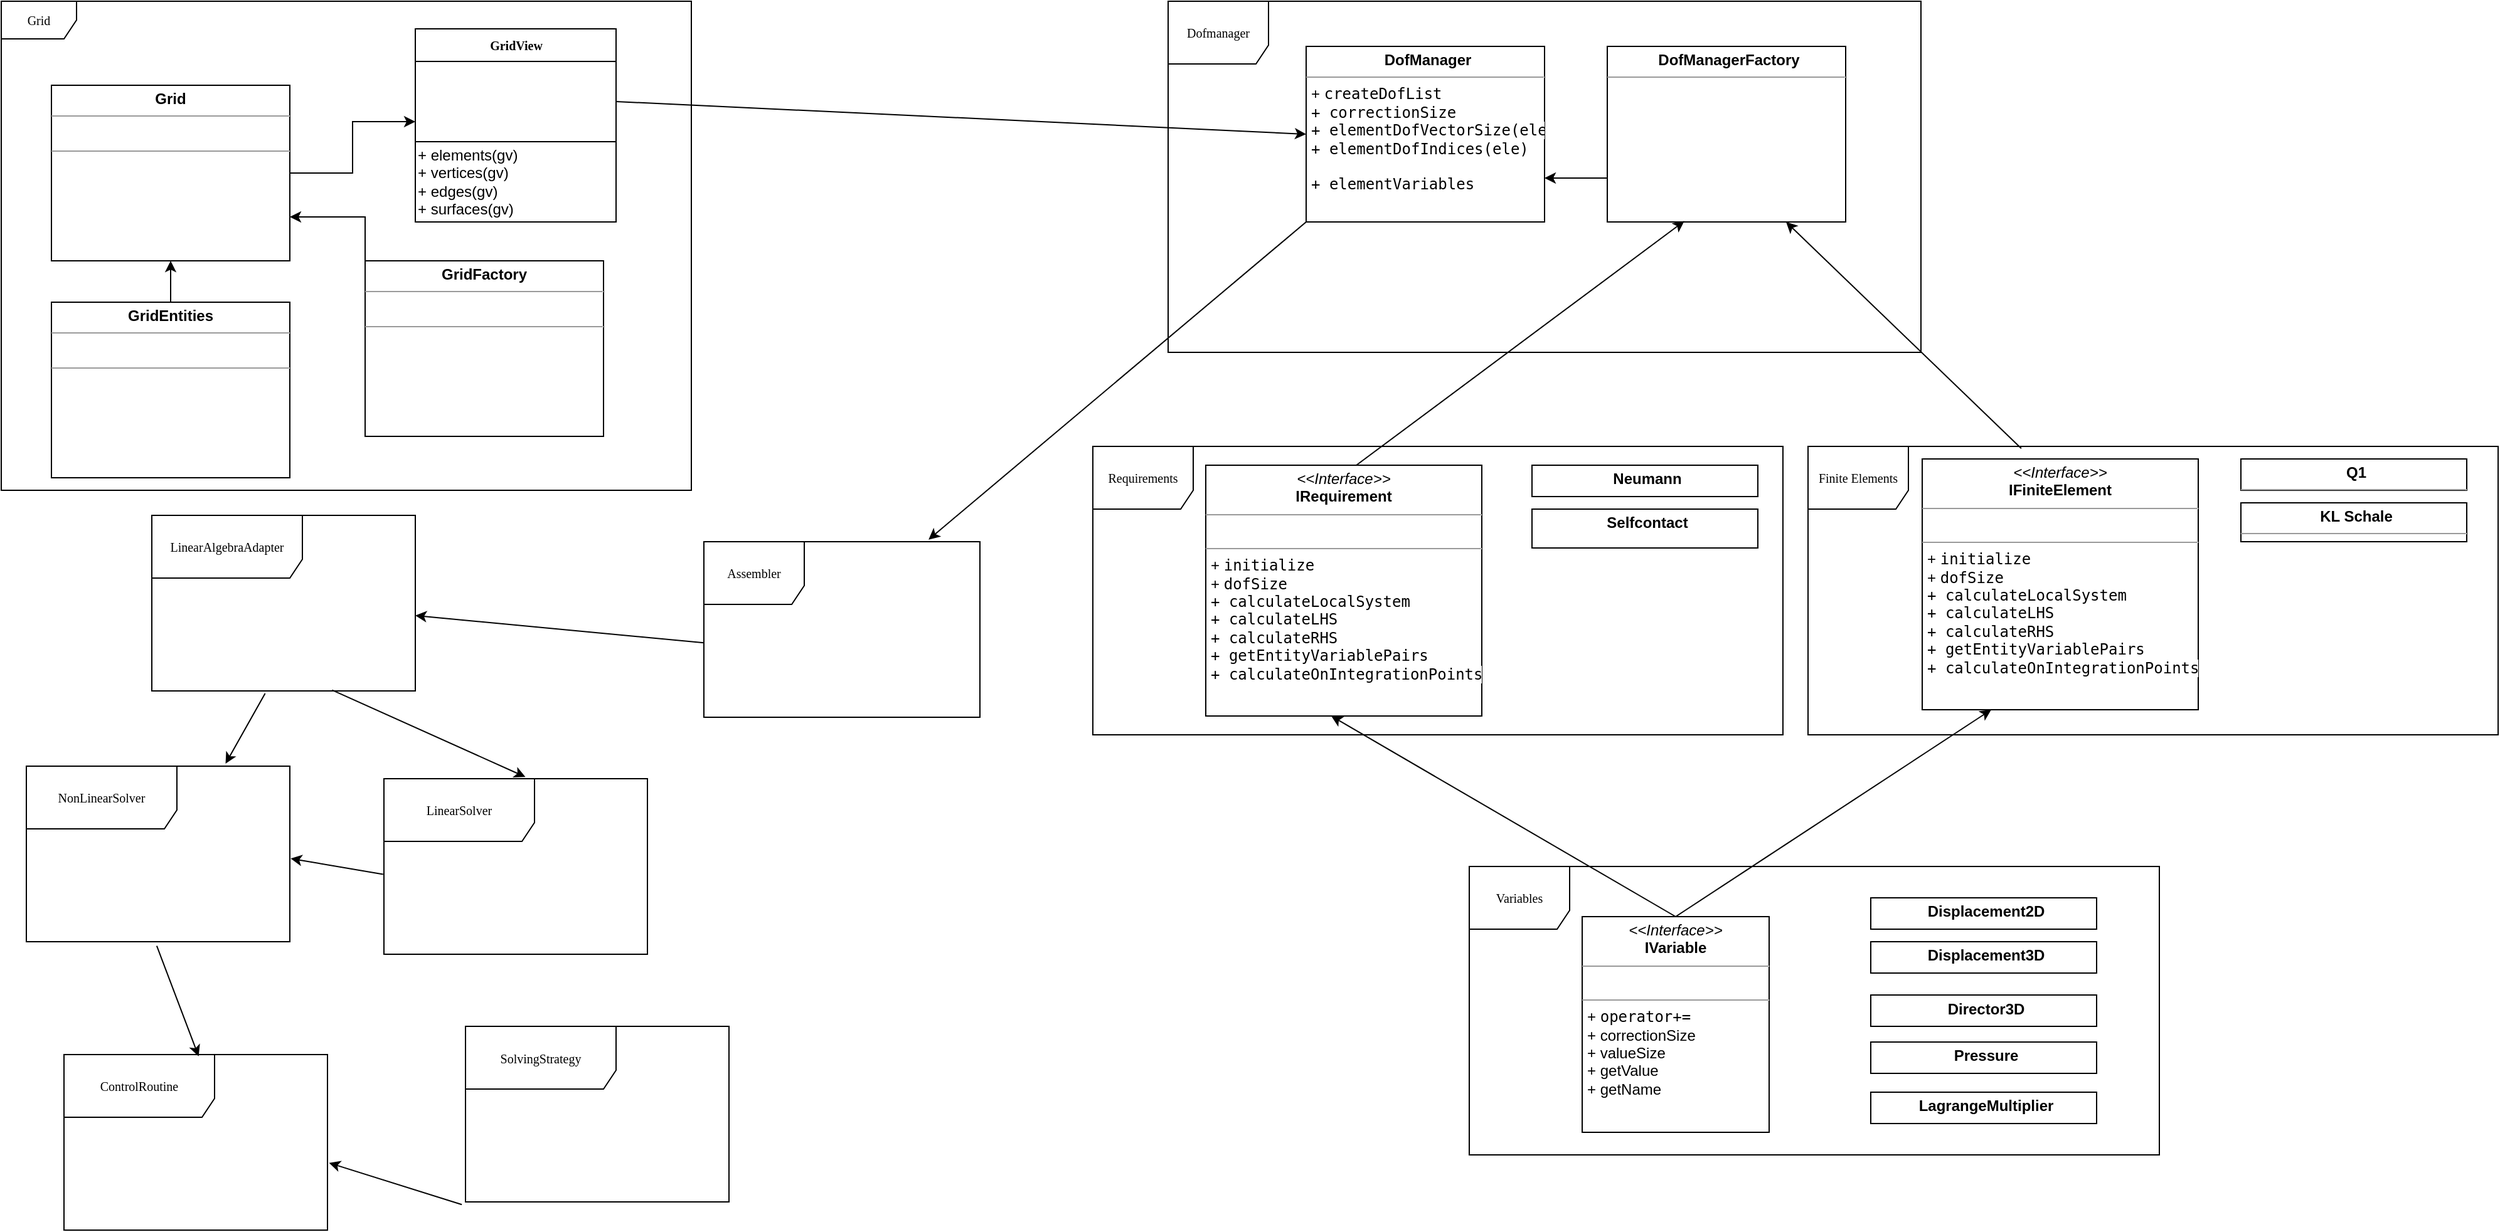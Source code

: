 <mxfile version="14.8.2"><diagram name="Page-1" id="c4acf3e9-155e-7222-9cf6-157b1a14988f"><mxGraphModel dx="1817" dy="877" grid="1" gridSize="10" guides="1" tooltips="1" connect="1" arrows="1" fold="1" page="1" pageScale="1" pageWidth="827" pageHeight="1169" background="none" math="0" shadow="0"><root><mxCell id="0"/><mxCell id="1" parent="0"/><mxCell id="g3qYvioin09v0p6BItIm-24" value="Dofmanager" style="shape=umlFrame;whiteSpace=wrap;html=1;rounded=0;shadow=0;comic=0;labelBackgroundColor=none;strokeWidth=1;fontFamily=Verdana;fontSize=10;align=center;width=80;height=50;" vertex="1" parent="1"><mxGeometry x="950" y="20" width="600" height="280" as="geometry"/></mxCell><mxCell id="g3qYvioin09v0p6BItIm-16" value="Finite Elements" style="shape=umlFrame;whiteSpace=wrap;html=1;rounded=0;shadow=0;comic=0;labelBackgroundColor=none;strokeWidth=1;fontFamily=Verdana;fontSize=10;align=center;width=80;height=50;" vertex="1" parent="1"><mxGeometry x="1460" y="375" width="550" height="230" as="geometry"/></mxCell><mxCell id="17acba5748e5396b-1" value="Grid" style="shape=umlFrame;whiteSpace=wrap;html=1;rounded=0;shadow=0;comic=0;labelBackgroundColor=none;strokeWidth=1;fontFamily=Verdana;fontSize=10;align=center;" parent="1" vertex="1"><mxGeometry x="20" y="20" width="550" height="390" as="geometry"/></mxCell><mxCell id="17acba5748e5396b-20" value="&lt;b&gt;GridView&lt;/b&gt;" style="swimlane;html=1;fontStyle=0;childLayout=stackLayout;horizontal=1;startSize=26;fillColor=none;horizontalStack=0;resizeParent=1;resizeLast=0;collapsible=1;marginBottom=0;swimlaneFillColor=#ffffff;rounded=0;shadow=0;comic=0;labelBackgroundColor=none;strokeWidth=1;fontFamily=Verdana;fontSize=10;align=center;" parent="1" vertex="1"><mxGeometry x="350" y="42" width="160" height="154" as="geometry"/></mxCell><mxCell id="g3qYvioin09v0p6BItIm-1" value="" style="rounded=0;whiteSpace=wrap;html=1;align=left;" vertex="1" parent="17acba5748e5396b-20"><mxGeometry y="26" width="160" height="64" as="geometry"/></mxCell><mxCell id="g3qYvioin09v0p6BItIm-2" value="+ elements(gv)&lt;br&gt;+ vertices(gv)&lt;br&gt;+ edges(gv)&lt;br&gt;+ surfaces(gv)" style="rounded=0;whiteSpace=wrap;html=1;align=left;" vertex="1" parent="17acba5748e5396b-20"><mxGeometry y="90" width="160" height="64" as="geometry"/></mxCell><mxCell id="g3qYvioin09v0p6BItIm-11" style="edgeStyle=orthogonalEdgeStyle;rounded=0;orthogonalLoop=1;jettySize=auto;html=1;exitX=1;exitY=0.5;exitDx=0;exitDy=0;entryX=0;entryY=0.75;entryDx=0;entryDy=0;" edge="1" parent="1" source="5d2195bd80daf111-18" target="g3qYvioin09v0p6BItIm-1"><mxGeometry relative="1" as="geometry"/></mxCell><mxCell id="5d2195bd80daf111-18" value="&lt;p style=&quot;margin: 0px ; margin-top: 4px ; text-align: center&quot;&gt;&lt;b&gt;Grid&lt;/b&gt;&lt;/p&gt;&lt;hr size=&quot;1&quot;&gt;&lt;p style=&quot;margin: 0px ; margin-left: 4px&quot;&gt;&lt;br&gt;&lt;/p&gt;&lt;hr size=&quot;1&quot;&gt;&lt;p style=&quot;margin: 0px ; margin-left: 4px&quot;&gt;&lt;br&gt;&lt;/p&gt;" style="verticalAlign=top;align=left;overflow=fill;fontSize=12;fontFamily=Helvetica;html=1;rounded=0;shadow=0;comic=0;labelBackgroundColor=none;strokeWidth=1" parent="1" vertex="1"><mxGeometry x="60" y="87" width="190" height="140" as="geometry"/></mxCell><mxCell id="5d2195bd80daf111-19" value="&lt;p style=&quot;margin: 0px ; margin-top: 4px ; text-align: center&quot;&gt;&lt;i&gt;&amp;lt;&amp;lt;Interface&amp;gt;&amp;gt;&lt;/i&gt;&lt;br&gt;&lt;b&gt;IFiniteElement&lt;/b&gt;&lt;/p&gt;&lt;hr size=&quot;1&quot;&gt;&lt;p style=&quot;margin: 0px ; margin-left: 4px&quot;&gt;&lt;br&gt;&lt;/p&gt;&lt;hr size=&quot;1&quot;&gt;&lt;p style=&quot;margin: 0px ; margin-left: 4px&quot;&gt;+&amp;nbsp;&lt;span style=&quot;background-color: rgb(255 , 255 , 255) ; font-family: &amp;#34;jetbrains mono&amp;#34; , monospace&quot;&gt;initialize&lt;/span&gt;&lt;/p&gt;&lt;p style=&quot;margin: 0px ; margin-left: 4px&quot;&gt;+&amp;nbsp;&lt;span style=&quot;background-color: rgb(255 , 255 , 255) ; font-family: &amp;#34;jetbrains mono&amp;#34; , monospace&quot;&gt;dofSize&lt;/span&gt;&lt;/p&gt;&lt;p style=&quot;margin: 0px ; margin-left: 4px&quot;&gt;&lt;span style=&quot;background-color: rgb(255 , 255 , 255) ; font-family: &amp;#34;jetbrains mono&amp;#34; , monospace&quot;&gt;+&amp;nbsp;&lt;/span&gt;&lt;span style=&quot;background-color: rgb(255 , 255 , 255) ; font-family: &amp;#34;jetbrains mono&amp;#34; , monospace&quot;&gt;calculateLocalSystem&lt;/span&gt;&lt;/p&gt;&lt;p style=&quot;margin: 0px ; margin-left: 4px&quot;&gt;&lt;span style=&quot;background-color: rgb(255 , 255 , 255) ; font-family: &amp;#34;jetbrains mono&amp;#34; , monospace&quot;&gt;+&amp;nbsp;&lt;/span&gt;&lt;span style=&quot;background-color: rgb(255 , 255 , 255) ; font-family: &amp;#34;jetbrains mono&amp;#34; , monospace&quot;&gt;calculateLHS&lt;/span&gt;&lt;/p&gt;&lt;p style=&quot;margin: 0px ; margin-left: 4px&quot;&gt;&lt;span style=&quot;background-color: rgb(255 , 255 , 255) ; font-family: &amp;#34;jetbrains mono&amp;#34; , monospace&quot;&gt;+&amp;nbsp;&lt;/span&gt;&lt;span style=&quot;background-color: rgb(255 , 255 , 255) ; font-family: &amp;#34;jetbrains mono&amp;#34; , monospace&quot;&gt;calculateRHS&lt;/span&gt;&lt;/p&gt;&lt;p style=&quot;margin: 0px ; margin-left: 4px&quot;&gt;&lt;span style=&quot;background-color: rgb(255 , 255 , 255) ; font-family: &amp;#34;jetbrains mono&amp;#34; , monospace&quot;&gt;+&amp;nbsp;&lt;/span&gt;&lt;span style=&quot;background-color: rgb(255 , 255 , 255) ; font-family: &amp;#34;jetbrains mono&amp;#34; , monospace&quot;&gt;getEntityVariablePairs&lt;/span&gt;&lt;/p&gt;&lt;p style=&quot;margin: 0px ; margin-left: 4px&quot;&gt;&lt;span style=&quot;background-color: rgb(255 , 255 , 255) ; font-family: &amp;#34;jetbrains mono&amp;#34; , monospace&quot;&gt;+ calculateOnIntegrationPoints&lt;/span&gt;&lt;/p&gt;" style="verticalAlign=top;align=left;overflow=fill;fontSize=12;fontFamily=Helvetica;html=1;rounded=0;shadow=0;comic=0;labelBackgroundColor=none;strokeWidth=1" parent="1" vertex="1"><mxGeometry x="1551" y="385" width="220" height="200" as="geometry"/></mxCell><mxCell id="g3qYvioin09v0p6BItIm-6" style="edgeStyle=orthogonalEdgeStyle;rounded=0;orthogonalLoop=1;jettySize=auto;html=1;exitX=0.5;exitY=0;exitDx=0;exitDy=0;" edge="1" parent="1" source="g3qYvioin09v0p6BItIm-4" target="5d2195bd80daf111-18"><mxGeometry relative="1" as="geometry"/></mxCell><mxCell id="g3qYvioin09v0p6BItIm-4" value="&lt;p style=&quot;margin: 0px ; margin-top: 4px ; text-align: center&quot;&gt;&lt;b&gt;GridEntities&lt;/b&gt;&lt;/p&gt;&lt;hr size=&quot;1&quot;&gt;&lt;p style=&quot;margin: 0px ; margin-left: 4px&quot;&gt;&lt;br&gt;&lt;/p&gt;&lt;hr size=&quot;1&quot;&gt;&lt;p style=&quot;margin: 0px ; margin-left: 4px&quot;&gt;&lt;br&gt;&lt;/p&gt;" style="verticalAlign=top;align=left;overflow=fill;fontSize=12;fontFamily=Helvetica;html=1;rounded=0;shadow=0;comic=0;labelBackgroundColor=none;strokeWidth=1" vertex="1" parent="1"><mxGeometry x="60" y="260" width="190" height="140" as="geometry"/></mxCell><mxCell id="g3qYvioin09v0p6BItIm-9" style="edgeStyle=orthogonalEdgeStyle;rounded=0;orthogonalLoop=1;jettySize=auto;html=1;exitX=0;exitY=0;exitDx=0;exitDy=0;entryX=1;entryY=0.75;entryDx=0;entryDy=0;" edge="1" parent="1" source="g3qYvioin09v0p6BItIm-7" target="5d2195bd80daf111-18"><mxGeometry relative="1" as="geometry"/></mxCell><mxCell id="g3qYvioin09v0p6BItIm-7" value="&lt;p style=&quot;margin: 0px ; margin-top: 4px ; text-align: center&quot;&gt;&lt;b&gt;GridFactory&lt;/b&gt;&lt;/p&gt;&lt;hr size=&quot;1&quot;&gt;&lt;p style=&quot;margin: 0px ; margin-left: 4px&quot;&gt;&lt;br&gt;&lt;/p&gt;&lt;hr size=&quot;1&quot;&gt;&lt;p style=&quot;margin: 0px ; margin-left: 4px&quot;&gt;&lt;br&gt;&lt;/p&gt;" style="verticalAlign=top;align=left;overflow=fill;fontSize=12;fontFamily=Helvetica;html=1;rounded=0;shadow=0;comic=0;labelBackgroundColor=none;strokeWidth=1" vertex="1" parent="1"><mxGeometry x="310" y="227" width="190" height="140" as="geometry"/></mxCell><mxCell id="g3qYvioin09v0p6BItIm-15" value="&lt;p style=&quot;margin: 0px ; margin-top: 4px ; text-align: center&quot;&gt;&lt;/p&gt;&lt;p style=&quot;text-align: center ; margin: 0px 0px 0px 4px&quot;&gt;&lt;b&gt;DofManager&lt;/b&gt;&lt;/p&gt;&lt;hr size=&quot;1&quot;&gt;&lt;p style=&quot;margin: 0px ; margin-left: 4px&quot;&gt;+&amp;nbsp;&lt;span style=&quot;background-color: rgb(255 , 255 , 255) ; font-family: &amp;#34;jetbrains mono&amp;#34; , monospace&quot;&gt;createDofList&lt;/span&gt;&lt;/p&gt;&lt;p style=&quot;margin: 0px ; margin-left: 4px&quot;&gt;&lt;span style=&quot;background-color: rgb(255 , 255 , 255) ; font-family: &amp;#34;jetbrains mono&amp;#34; , monospace&quot;&gt;+&amp;nbsp;&lt;/span&gt;&lt;span style=&quot;background-color: rgb(255 , 255 , 255) ; font-family: &amp;#34;jetbrains mono&amp;#34; , monospace&quot;&gt;correctionSize&lt;/span&gt;&lt;/p&gt;&lt;p style=&quot;margin: 0px ; margin-left: 4px&quot;&gt;&lt;span style=&quot;background-color: rgb(255 , 255 , 255) ; font-family: &amp;#34;jetbrains mono&amp;#34; , monospace&quot;&gt;+&amp;nbsp;&lt;/span&gt;&lt;span style=&quot;background-color: rgb(255 , 255 , 255) ; font-family: &amp;#34;jetbrains mono&amp;#34; , monospace&quot;&gt;elementDofVectorSize(ele)&lt;/span&gt;&lt;/p&gt;&lt;p style=&quot;margin: 0px ; margin-left: 4px&quot;&gt;&lt;span style=&quot;background-color: rgb(255 , 255 , 255) ; font-family: &amp;#34;jetbrains mono&amp;#34; , monospace&quot;&gt;+&amp;nbsp;&lt;/span&gt;&lt;span style=&quot;background-color: rgb(255 , 255 , 255) ; font-family: &amp;#34;jetbrains mono&amp;#34; , monospace&quot;&gt;elementDofIndices(ele)&lt;/span&gt;&lt;/p&gt;&lt;span style=&quot;font-family: &amp;#34;jetbrains mono&amp;#34; , monospace ; background-color: rgb(255 , 255 , 255)&quot;&gt;&lt;br&gt;&lt;/span&gt;&lt;p style=&quot;margin: 0px ; margin-left: 4px&quot;&gt;&lt;span style=&quot;background-color: rgb(255 , 255 , 255) ; font-family: &amp;#34;jetbrains mono&amp;#34; , monospace&quot;&gt;+&amp;nbsp;&lt;/span&gt;&lt;span style=&quot;background-color: rgb(255 , 255 , 255) ; font-family: &amp;#34;jetbrains mono&amp;#34; , monospace&quot;&gt;elementVariables&lt;/span&gt;&lt;/p&gt;" style="verticalAlign=top;align=left;overflow=fill;fontSize=12;fontFamily=Helvetica;html=1;rounded=0;shadow=0;comic=0;labelBackgroundColor=none;strokeWidth=1" vertex="1" parent="1"><mxGeometry x="1060" y="56" width="190" height="140" as="geometry"/></mxCell><mxCell id="g3qYvioin09v0p6BItIm-18" value="&lt;p style=&quot;margin: 0px ; margin-top: 4px ; text-align: center&quot;&gt;&lt;/p&gt;&lt;p style=&quot;text-align: center ; margin: 0px 0px 0px 4px&quot;&gt;&lt;b&gt;Q1&lt;/b&gt;&lt;/p&gt;&lt;hr size=&quot;1&quot;&gt;&lt;p style=&quot;margin: 0px ; margin-left: 4px&quot;&gt;&lt;br&gt;&lt;/p&gt;" style="verticalAlign=top;align=left;overflow=fill;fontSize=12;fontFamily=Helvetica;html=1;rounded=0;shadow=0;comic=0;labelBackgroundColor=none;strokeWidth=1" vertex="1" parent="1"><mxGeometry x="1805" y="385" width="180" height="25" as="geometry"/></mxCell><mxCell id="g3qYvioin09v0p6BItIm-19" value="&lt;p style=&quot;margin: 0px ; margin-top: 4px ; text-align: center&quot;&gt;&lt;/p&gt;&lt;p style=&quot;text-align: center ; margin: 0px 0px 0px 4px&quot;&gt;&lt;b&gt;KL Schale&lt;/b&gt;&lt;/p&gt;&lt;hr size=&quot;1&quot;&gt;&lt;p style=&quot;margin: 0px ; margin-left: 4px&quot;&gt;&lt;br&gt;&lt;/p&gt;" style="verticalAlign=top;align=left;overflow=fill;fontSize=12;fontFamily=Helvetica;html=1;rounded=0;shadow=0;comic=0;labelBackgroundColor=none;strokeWidth=1" vertex="1" parent="1"><mxGeometry x="1805" y="420" width="180" height="31" as="geometry"/></mxCell><mxCell id="g3qYvioin09v0p6BItIm-25" value="&lt;p style=&quot;margin: 0px ; margin-top: 4px ; text-align: center&quot;&gt;&lt;/p&gt;&lt;p style=&quot;text-align: center ; margin: 0px 0px 0px 4px&quot;&gt;&lt;b&gt;DofManagerFactory&lt;/b&gt;&lt;/p&gt;&lt;hr size=&quot;1&quot;&gt;&lt;p style=&quot;margin: 0px ; margin-left: 4px&quot;&gt;&lt;br&gt;&lt;/p&gt;" style="verticalAlign=top;align=left;overflow=fill;fontSize=12;fontFamily=Helvetica;html=1;rounded=0;shadow=0;comic=0;labelBackgroundColor=none;strokeWidth=1" vertex="1" parent="1"><mxGeometry x="1300" y="56" width="190" height="140" as="geometry"/></mxCell><mxCell id="g3qYvioin09v0p6BItIm-26" value="Variables" style="shape=umlFrame;whiteSpace=wrap;html=1;rounded=0;shadow=0;comic=0;labelBackgroundColor=none;strokeWidth=1;fontFamily=Verdana;fontSize=10;align=center;width=80;height=50;" vertex="1" parent="1"><mxGeometry x="1190" y="710" width="550" height="230" as="geometry"/></mxCell><mxCell id="g3qYvioin09v0p6BItIm-27" value="&lt;p style=&quot;margin: 0px ; margin-top: 4px ; text-align: center&quot;&gt;&lt;i&gt;&amp;lt;&amp;lt;Interface&amp;gt;&amp;gt;&lt;/i&gt;&lt;br&gt;&lt;b&gt;IVariable&lt;/b&gt;&lt;/p&gt;&lt;hr size=&quot;1&quot;&gt;&lt;p style=&quot;margin: 0px ; margin-left: 4px&quot;&gt;&lt;br&gt;&lt;/p&gt;&lt;hr size=&quot;1&quot;&gt;&lt;p style=&quot;margin: 0px ; margin-left: 4px&quot;&gt;+&amp;nbsp;&lt;span style=&quot;background-color: rgb(255 , 255 , 255) ; font-family: &amp;#34;jetbrains mono&amp;#34; , monospace&quot;&gt;operator+=&lt;/span&gt;&lt;/p&gt;&lt;p style=&quot;margin: 0px ; margin-left: 4px&quot;&gt;+ correctionSize&lt;/p&gt;&lt;p style=&quot;margin: 0px ; margin-left: 4px&quot;&gt;+ valueSize&lt;/p&gt;&lt;p style=&quot;margin: 0px ; margin-left: 4px&quot;&gt;+ getValue&lt;/p&gt;&lt;p style=&quot;margin: 0px ; margin-left: 4px&quot;&gt;+ getName&lt;/p&gt;" style="verticalAlign=top;align=left;overflow=fill;fontSize=12;fontFamily=Helvetica;html=1;rounded=0;shadow=0;comic=0;labelBackgroundColor=none;strokeWidth=1" vertex="1" parent="1"><mxGeometry x="1280" y="750" width="149" height="172" as="geometry"/></mxCell><mxCell id="g3qYvioin09v0p6BItIm-28" value="Assembler" style="shape=umlFrame;whiteSpace=wrap;html=1;rounded=0;shadow=0;comic=0;labelBackgroundColor=none;strokeWidth=1;fontFamily=Verdana;fontSize=10;align=center;width=80;height=50;" vertex="1" parent="1"><mxGeometry x="580" y="451" width="220" height="140" as="geometry"/></mxCell><mxCell id="g3qYvioin09v0p6BItIm-29" value="" style="endArrow=classic;html=1;exitX=1;exitY=0.5;exitDx=0;exitDy=0;entryX=0;entryY=0.5;entryDx=0;entryDy=0;" edge="1" parent="1" source="g3qYvioin09v0p6BItIm-1" target="g3qYvioin09v0p6BItIm-15"><mxGeometry width="50" height="50" relative="1" as="geometry"><mxPoint x="570" y="490" as="sourcePoint"/><mxPoint x="620" y="440" as="targetPoint"/></mxGeometry></mxCell><mxCell id="g3qYvioin09v0p6BItIm-30" value="" style="endArrow=classic;html=1;exitX=0;exitY=0.75;exitDx=0;exitDy=0;entryX=1;entryY=0.75;entryDx=0;entryDy=0;" edge="1" parent="1" source="g3qYvioin09v0p6BItIm-25" target="g3qYvioin09v0p6BItIm-15"><mxGeometry width="50" height="50" relative="1" as="geometry"><mxPoint x="570" y="490" as="sourcePoint"/><mxPoint x="620" y="440" as="targetPoint"/></mxGeometry></mxCell><mxCell id="g3qYvioin09v0p6BItIm-31" value="" style="endArrow=classic;html=1;exitX=0;exitY=1;exitDx=0;exitDy=0;entryX=0.814;entryY=-0.012;entryDx=0;entryDy=0;entryPerimeter=0;" edge="1" parent="1" source="g3qYvioin09v0p6BItIm-15" target="g3qYvioin09v0p6BItIm-28"><mxGeometry width="50" height="50" relative="1" as="geometry"><mxPoint x="570" y="490" as="sourcePoint"/><mxPoint x="620" y="440" as="targetPoint"/></mxGeometry></mxCell><mxCell id="g3qYvioin09v0p6BItIm-32" value="LinearAlgebraAdapter" style="shape=umlFrame;whiteSpace=wrap;html=1;rounded=0;shadow=0;comic=0;labelBackgroundColor=none;strokeWidth=1;fontFamily=Verdana;fontSize=10;align=center;width=120;height=50;" vertex="1" parent="1"><mxGeometry x="140" y="430" width="210" height="140" as="geometry"/></mxCell><mxCell id="g3qYvioin09v0p6BItIm-33" value="ControlRoutine" style="shape=umlFrame;whiteSpace=wrap;html=1;rounded=0;shadow=0;comic=0;labelBackgroundColor=none;strokeWidth=1;fontFamily=Verdana;fontSize=10;align=center;width=120;height=50;" vertex="1" parent="1"><mxGeometry x="70" y="860" width="210" height="140" as="geometry"/></mxCell><mxCell id="g3qYvioin09v0p6BItIm-34" value="LinearSolver" style="shape=umlFrame;whiteSpace=wrap;html=1;rounded=0;shadow=0;comic=0;labelBackgroundColor=none;strokeWidth=1;fontFamily=Verdana;fontSize=10;align=center;width=120;height=50;" vertex="1" parent="1"><mxGeometry x="325" y="640" width="210" height="140" as="geometry"/></mxCell><mxCell id="g3qYvioin09v0p6BItIm-35" value="NonLinearSolver" style="shape=umlFrame;whiteSpace=wrap;html=1;rounded=0;shadow=0;comic=0;labelBackgroundColor=none;strokeWidth=1;fontFamily=Verdana;fontSize=10;align=center;width=120;height=50;" vertex="1" parent="1"><mxGeometry x="40" y="630" width="210" height="140" as="geometry"/></mxCell><mxCell id="g3qYvioin09v0p6BItIm-36" value="" style="endArrow=classic;html=1;exitX=-0.003;exitY=0.545;exitDx=0;exitDy=0;exitPerimeter=0;entryX=1.003;entryY=0.526;entryDx=0;entryDy=0;entryPerimeter=0;" edge="1" parent="1" source="g3qYvioin09v0p6BItIm-34" target="g3qYvioin09v0p6BItIm-35"><mxGeometry width="50" height="50" relative="1" as="geometry"><mxPoint x="570" y="490" as="sourcePoint"/><mxPoint x="620" y="440" as="targetPoint"/></mxGeometry></mxCell><mxCell id="g3qYvioin09v0p6BItIm-37" value="" style="endArrow=classic;html=1;exitX=0;exitY=0.576;exitDx=0;exitDy=0;exitPerimeter=0;" edge="1" parent="1" source="g3qYvioin09v0p6BItIm-28" target="g3qYvioin09v0p6BItIm-32"><mxGeometry width="50" height="50" relative="1" as="geometry"><mxPoint x="570" y="490" as="sourcePoint"/><mxPoint x="520" y="490" as="targetPoint"/></mxGeometry></mxCell><mxCell id="g3qYvioin09v0p6BItIm-38" value="" style="endArrow=classic;html=1;entryX=0.537;entryY=-0.01;entryDx=0;entryDy=0;entryPerimeter=0;exitX=0.684;exitY=0.995;exitDx=0;exitDy=0;exitPerimeter=0;" edge="1" parent="1" source="g3qYvioin09v0p6BItIm-32" target="g3qYvioin09v0p6BItIm-34"><mxGeometry width="50" height="50" relative="1" as="geometry"><mxPoint x="570" y="490" as="sourcePoint"/><mxPoint x="620" y="440" as="targetPoint"/></mxGeometry></mxCell><mxCell id="g3qYvioin09v0p6BItIm-39" value="" style="endArrow=classic;html=1;exitX=0.43;exitY=1.014;exitDx=0;exitDy=0;exitPerimeter=0;entryX=0.756;entryY=-0.014;entryDx=0;entryDy=0;entryPerimeter=0;" edge="1" parent="1" source="g3qYvioin09v0p6BItIm-32" target="g3qYvioin09v0p6BItIm-35"><mxGeometry width="50" height="50" relative="1" as="geometry"><mxPoint x="570" y="490" as="sourcePoint"/><mxPoint x="620" y="440" as="targetPoint"/></mxGeometry></mxCell><mxCell id="g3qYvioin09v0p6BItIm-40" value="" style="endArrow=classic;html=1;exitX=0.495;exitY=1.024;exitDx=0;exitDy=0;exitPerimeter=0;entryX=0.511;entryY=0.01;entryDx=0;entryDy=0;entryPerimeter=0;" edge="1" parent="1" source="g3qYvioin09v0p6BItIm-35" target="g3qYvioin09v0p6BItIm-33"><mxGeometry width="50" height="50" relative="1" as="geometry"><mxPoint x="570" y="690" as="sourcePoint"/><mxPoint x="620" y="640" as="targetPoint"/></mxGeometry></mxCell><mxCell id="g3qYvioin09v0p6BItIm-41" value="Requirements" style="shape=umlFrame;whiteSpace=wrap;html=1;rounded=0;shadow=0;comic=0;labelBackgroundColor=none;strokeWidth=1;fontFamily=Verdana;fontSize=10;align=center;width=80;height=50;" vertex="1" parent="1"><mxGeometry x="890" y="375" width="550" height="230" as="geometry"/></mxCell><mxCell id="g3qYvioin09v0p6BItIm-42" value="&lt;p style=&quot;margin: 0px ; margin-top: 4px ; text-align: center&quot;&gt;&lt;i&gt;&amp;lt;&amp;lt;Interface&amp;gt;&amp;gt;&lt;/i&gt;&lt;br&gt;&lt;b&gt;IRequirement&lt;/b&gt;&lt;/p&gt;&lt;hr size=&quot;1&quot;&gt;&lt;p style=&quot;margin: 0px ; margin-left: 4px&quot;&gt;&lt;br&gt;&lt;/p&gt;&lt;hr size=&quot;1&quot;&gt;&lt;p style=&quot;margin: 0px ; margin-left: 4px&quot;&gt;+&amp;nbsp;&lt;span style=&quot;background-color: rgb(255 , 255 , 255) ; font-family: &amp;#34;jetbrains mono&amp;#34; , monospace&quot;&gt;initialize&lt;/span&gt;&lt;/p&gt;&lt;p style=&quot;margin: 0px ; margin-left: 4px&quot;&gt;+&amp;nbsp;&lt;span style=&quot;background-color: rgb(255 , 255 , 255) ; font-family: &amp;#34;jetbrains mono&amp;#34; , monospace&quot;&gt;dofSize&lt;/span&gt;&lt;/p&gt;&lt;p style=&quot;margin: 0px ; margin-left: 4px&quot;&gt;&lt;span style=&quot;background-color: rgb(255 , 255 , 255) ; font-family: &amp;#34;jetbrains mono&amp;#34; , monospace&quot;&gt;+&amp;nbsp;&lt;/span&gt;&lt;span style=&quot;background-color: rgb(255 , 255 , 255) ; font-family: &amp;#34;jetbrains mono&amp;#34; , monospace&quot;&gt;calculateLocalSystem&lt;/span&gt;&lt;/p&gt;&lt;p style=&quot;margin: 0px ; margin-left: 4px&quot;&gt;&lt;span style=&quot;background-color: rgb(255 , 255 , 255) ; font-family: &amp;#34;jetbrains mono&amp;#34; , monospace&quot;&gt;+&amp;nbsp;&lt;/span&gt;&lt;span style=&quot;background-color: rgb(255 , 255 , 255) ; font-family: &amp;#34;jetbrains mono&amp;#34; , monospace&quot;&gt;calculateLHS&lt;/span&gt;&lt;/p&gt;&lt;p style=&quot;margin: 0px ; margin-left: 4px&quot;&gt;&lt;span style=&quot;background-color: rgb(255 , 255 , 255) ; font-family: &amp;#34;jetbrains mono&amp;#34; , monospace&quot;&gt;+&amp;nbsp;&lt;/span&gt;&lt;span style=&quot;background-color: rgb(255 , 255 , 255) ; font-family: &amp;#34;jetbrains mono&amp;#34; , monospace&quot;&gt;calculateRHS&lt;/span&gt;&lt;/p&gt;&lt;p style=&quot;margin: 0px ; margin-left: 4px&quot;&gt;&lt;span style=&quot;background-color: rgb(255 , 255 , 255) ; font-family: &amp;#34;jetbrains mono&amp;#34; , monospace&quot;&gt;+&amp;nbsp;&lt;/span&gt;&lt;span style=&quot;background-color: rgb(255 , 255 , 255) ; font-family: &amp;#34;jetbrains mono&amp;#34; , monospace&quot;&gt;getEntityVariablePairs&lt;/span&gt;&lt;/p&gt;&lt;p style=&quot;margin: 0px ; margin-left: 4px&quot;&gt;&lt;span style=&quot;background-color: rgb(255 , 255 , 255) ; font-family: &amp;#34;jetbrains mono&amp;#34; , monospace&quot;&gt;+ calculateOnIntegrationPoints&lt;/span&gt;&lt;/p&gt;" style="verticalAlign=top;align=left;overflow=fill;fontSize=12;fontFamily=Helvetica;html=1;rounded=0;shadow=0;comic=0;labelBackgroundColor=none;strokeWidth=1" vertex="1" parent="1"><mxGeometry x="980" y="390" width="220" height="200" as="geometry"/></mxCell><mxCell id="g3qYvioin09v0p6BItIm-43" value="" style="endArrow=classic;html=1;entryX=0.323;entryY=0.995;entryDx=0;entryDy=0;entryPerimeter=0;" edge="1" parent="1" target="g3qYvioin09v0p6BItIm-25"><mxGeometry width="50" height="50" relative="1" as="geometry"><mxPoint x="1100" y="390" as="sourcePoint"/><mxPoint x="1150" y="340" as="targetPoint"/></mxGeometry></mxCell><mxCell id="g3qYvioin09v0p6BItIm-44" value="" style="endArrow=classic;html=1;exitX=0.309;exitY=0.007;exitDx=0;exitDy=0;exitPerimeter=0;entryX=0.75;entryY=1;entryDx=0;entryDy=0;" edge="1" parent="1" source="g3qYvioin09v0p6BItIm-16" target="g3qYvioin09v0p6BItIm-25"><mxGeometry width="50" height="50" relative="1" as="geometry"><mxPoint x="1190" y="380" as="sourcePoint"/><mxPoint x="1240" y="330" as="targetPoint"/></mxGeometry></mxCell><mxCell id="g3qYvioin09v0p6BItIm-45" value="&lt;p style=&quot;margin: 0px ; margin-top: 4px ; text-align: center&quot;&gt;&lt;/p&gt;&lt;p style=&quot;text-align: center ; margin: 0px 0px 0px 4px&quot;&gt;&lt;b&gt;Neumann&lt;/b&gt;&lt;/p&gt;" style="verticalAlign=top;align=left;overflow=fill;fontSize=12;fontFamily=Helvetica;html=1;rounded=0;shadow=0;comic=0;labelBackgroundColor=none;strokeWidth=1" vertex="1" parent="1"><mxGeometry x="1240" y="390" width="180" height="25" as="geometry"/></mxCell><mxCell id="g3qYvioin09v0p6BItIm-46" value="&lt;p style=&quot;margin: 0px ; margin-top: 4px ; text-align: center&quot;&gt;&lt;/p&gt;&lt;p style=&quot;text-align: center ; margin: 0px 0px 0px 4px&quot;&gt;&lt;b&gt;Selfcontact&lt;/b&gt;&lt;/p&gt;" style="verticalAlign=top;align=left;overflow=fill;fontSize=12;fontFamily=Helvetica;html=1;rounded=0;shadow=0;comic=0;labelBackgroundColor=none;strokeWidth=1" vertex="1" parent="1"><mxGeometry x="1240" y="425" width="180" height="31" as="geometry"/></mxCell><mxCell id="g3qYvioin09v0p6BItIm-48" value="" style="endArrow=classic;html=1;entryX=0.25;entryY=1;entryDx=0;entryDy=0;exitX=0.5;exitY=0;exitDx=0;exitDy=0;" edge="1" parent="1" source="g3qYvioin09v0p6BItIm-27" target="5d2195bd80daf111-19"><mxGeometry width="50" height="50" relative="1" as="geometry"><mxPoint x="1400" y="750" as="sourcePoint"/><mxPoint x="1450" y="700" as="targetPoint"/></mxGeometry></mxCell><mxCell id="g3qYvioin09v0p6BItIm-49" value="" style="endArrow=classic;html=1;exitX=0.5;exitY=0;exitDx=0;exitDy=0;" edge="1" parent="1" source="g3qYvioin09v0p6BItIm-27"><mxGeometry width="50" height="50" relative="1" as="geometry"><mxPoint x="1410" y="760" as="sourcePoint"/><mxPoint x="1080" y="590" as="targetPoint"/></mxGeometry></mxCell><mxCell id="g3qYvioin09v0p6BItIm-50" value="SolvingStrategy" style="shape=umlFrame;whiteSpace=wrap;html=1;rounded=0;shadow=0;comic=0;labelBackgroundColor=none;strokeWidth=1;fontFamily=Verdana;fontSize=10;align=center;width=120;height=50;" vertex="1" parent="1"><mxGeometry x="390" y="837.5" width="210" height="140" as="geometry"/></mxCell><mxCell id="g3qYvioin09v0p6BItIm-51" value="" style="endArrow=classic;html=1;exitX=-0.014;exitY=1.015;exitDx=0;exitDy=0;exitPerimeter=0;entryX=1.006;entryY=0.617;entryDx=0;entryDy=0;entryPerimeter=0;" edge="1" parent="1" source="g3qYvioin09v0p6BItIm-50" target="g3qYvioin09v0p6BItIm-33"><mxGeometry width="50" height="50" relative="1" as="geometry"><mxPoint x="680" y="530" as="sourcePoint"/><mxPoint x="380" y="1010" as="targetPoint"/></mxGeometry></mxCell><mxCell id="g3qYvioin09v0p6BItIm-53" value="&lt;p style=&quot;margin: 0px ; margin-top: 4px ; text-align: center&quot;&gt;&lt;/p&gt;&lt;p style=&quot;text-align: center ; margin: 0px 0px 0px 4px&quot;&gt;&lt;b&gt;Displacement2D&lt;/b&gt;&lt;/p&gt;" style="verticalAlign=top;align=left;overflow=fill;fontSize=12;fontFamily=Helvetica;html=1;rounded=0;shadow=0;comic=0;labelBackgroundColor=none;strokeWidth=1" vertex="1" parent="1"><mxGeometry x="1510" y="735" width="180" height="25" as="geometry"/></mxCell><mxCell id="g3qYvioin09v0p6BItIm-54" value="&lt;p style=&quot;margin: 0px ; margin-top: 4px ; text-align: center&quot;&gt;&lt;/p&gt;&lt;p style=&quot;text-align: center ; margin: 0px 0px 0px 4px&quot;&gt;&lt;b&gt;Displacement3D&lt;/b&gt;&lt;/p&gt;" style="verticalAlign=top;align=left;overflow=fill;fontSize=12;fontFamily=Helvetica;html=1;rounded=0;shadow=0;comic=0;labelBackgroundColor=none;strokeWidth=1" vertex="1" parent="1"><mxGeometry x="1510" y="770" width="180" height="25" as="geometry"/></mxCell><mxCell id="g3qYvioin09v0p6BItIm-55" value="&lt;p style=&quot;margin: 0px ; margin-top: 4px ; text-align: center&quot;&gt;&lt;/p&gt;&lt;p style=&quot;text-align: center ; margin: 0px 0px 0px 4px&quot;&gt;&lt;b&gt;Director3D&lt;/b&gt;&lt;/p&gt;" style="verticalAlign=top;align=left;overflow=fill;fontSize=12;fontFamily=Helvetica;html=1;rounded=0;shadow=0;comic=0;labelBackgroundColor=none;strokeWidth=1" vertex="1" parent="1"><mxGeometry x="1510" y="812.5" width="180" height="25" as="geometry"/></mxCell><mxCell id="g3qYvioin09v0p6BItIm-56" value="&lt;p style=&quot;margin: 0px ; margin-top: 4px ; text-align: center&quot;&gt;&lt;/p&gt;&lt;p style=&quot;text-align: center ; margin: 0px 0px 0px 4px&quot;&gt;&lt;b&gt;Pressure&lt;/b&gt;&lt;/p&gt;" style="verticalAlign=top;align=left;overflow=fill;fontSize=12;fontFamily=Helvetica;html=1;rounded=0;shadow=0;comic=0;labelBackgroundColor=none;strokeWidth=1" vertex="1" parent="1"><mxGeometry x="1510" y="850" width="180" height="25" as="geometry"/></mxCell><mxCell id="g3qYvioin09v0p6BItIm-57" value="&lt;p style=&quot;margin: 0px ; margin-top: 4px ; text-align: center&quot;&gt;&lt;/p&gt;&lt;p style=&quot;text-align: center ; margin: 0px 0px 0px 4px&quot;&gt;&lt;b&gt;LagrangeMultiplier&lt;/b&gt;&lt;/p&gt;" style="verticalAlign=top;align=left;overflow=fill;fontSize=12;fontFamily=Helvetica;html=1;rounded=0;shadow=0;comic=0;labelBackgroundColor=none;strokeWidth=1" vertex="1" parent="1"><mxGeometry x="1510" y="890" width="180" height="25" as="geometry"/></mxCell></root></mxGraphModel></diagram></mxfile>